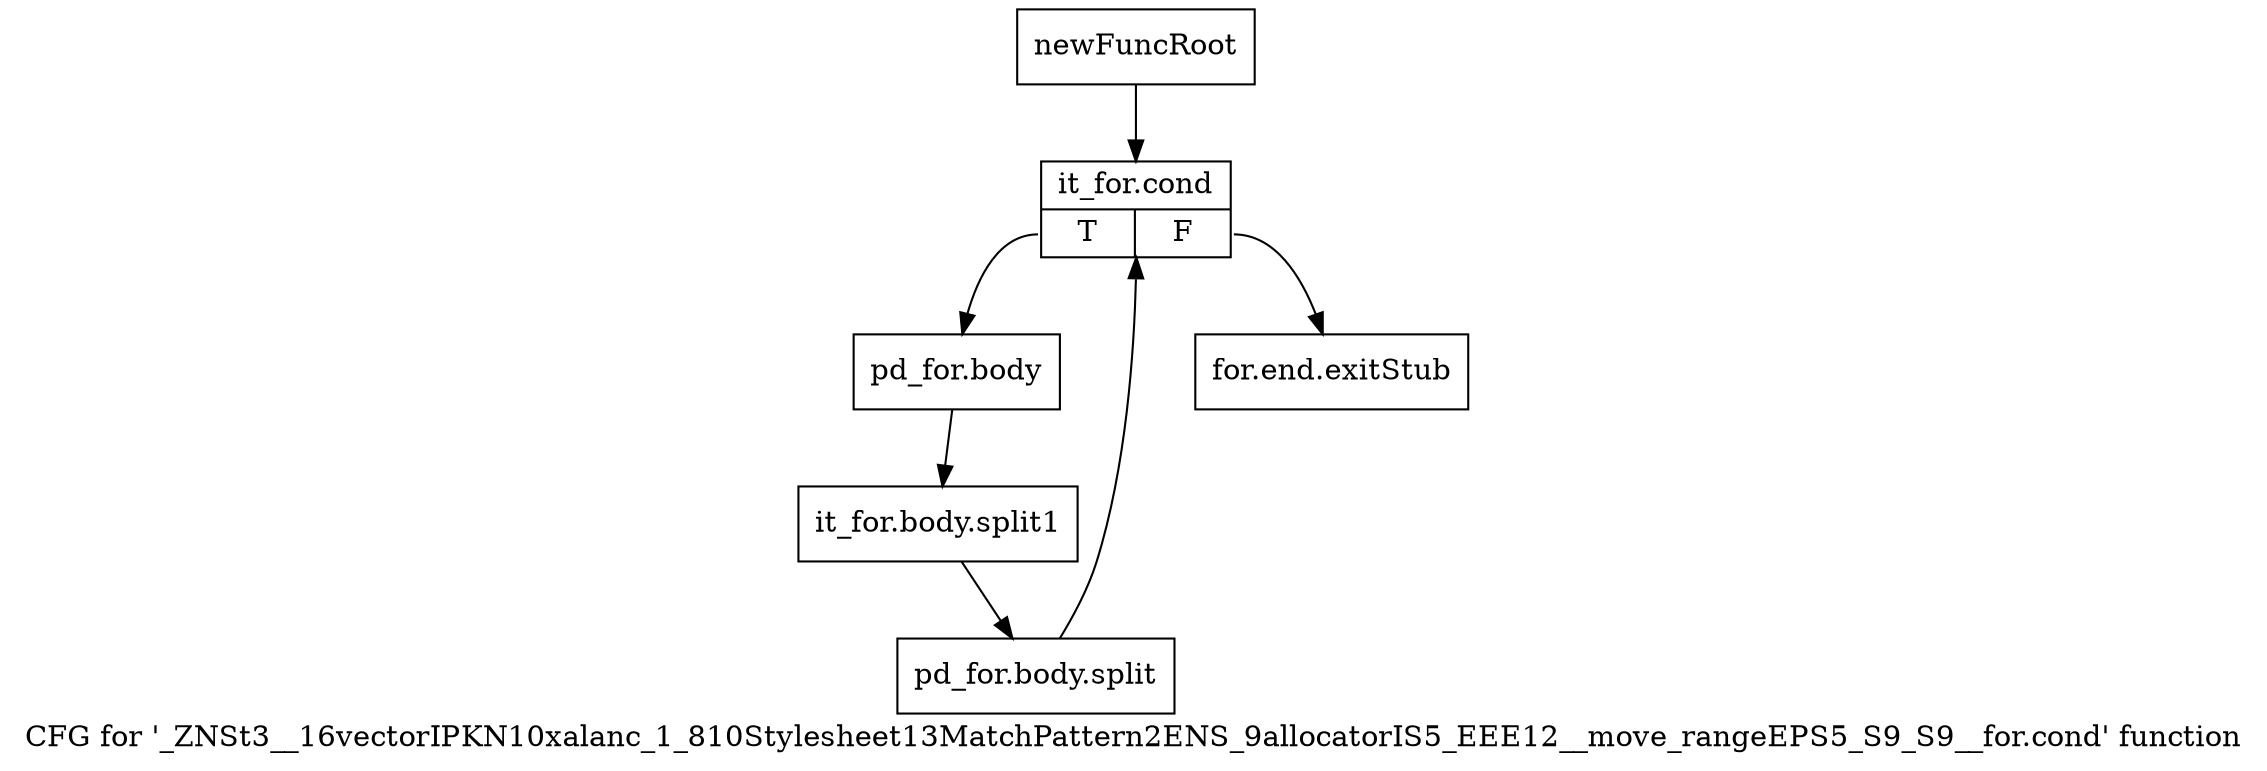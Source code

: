 digraph "CFG for '_ZNSt3__16vectorIPKN10xalanc_1_810Stylesheet13MatchPattern2ENS_9allocatorIS5_EEE12__move_rangeEPS5_S9_S9__for.cond' function" {
	label="CFG for '_ZNSt3__16vectorIPKN10xalanc_1_810Stylesheet13MatchPattern2ENS_9allocatorIS5_EEE12__move_rangeEPS5_S9_S9__for.cond' function";

	Node0xa006690 [shape=record,label="{newFuncRoot}"];
	Node0xa006690 -> Node0xa006730;
	Node0xa0066e0 [shape=record,label="{for.end.exitStub}"];
	Node0xa006730 [shape=record,label="{it_for.cond|{<s0>T|<s1>F}}"];
	Node0xa006730:s0 -> Node0xa006780;
	Node0xa006730:s1 -> Node0xa0066e0;
	Node0xa006780 [shape=record,label="{pd_for.body}"];
	Node0xa006780 -> Node0xd128e40;
	Node0xd128e40 [shape=record,label="{it_for.body.split1}"];
	Node0xd128e40 -> Node0x9e43830;
	Node0x9e43830 [shape=record,label="{pd_for.body.split}"];
	Node0x9e43830 -> Node0xa006730;
}
